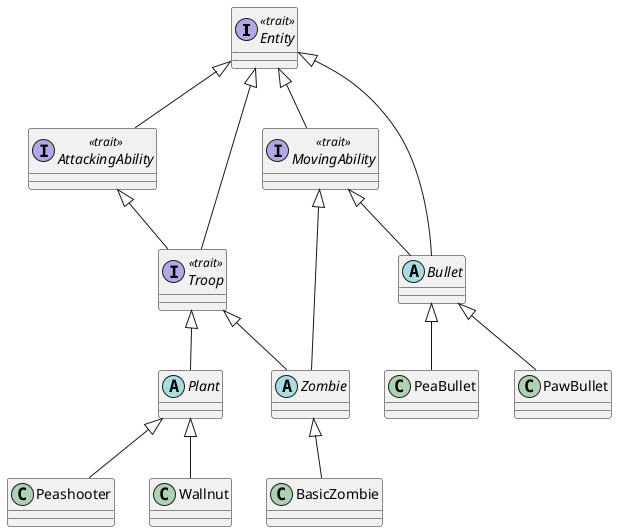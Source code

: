 @startuml
'https://plantuml.com/class-diagram

interface Entity <<trait>>
interface AttackingAbility <<trait>>
interface MovingAbility <<trait>>
interface Troop <<trait>>
abstract class Plant
abstract class Zombie
abstract class Bullet
class PeaBullet
class PawBullet
class Peashooter
class Wallnut
class BasicZombie

Entity <|-down- MovingAbility
Entity <|-down- AttackingAbility
Entity <|-down- Bullet
Entity <|-down- Troop
AttackingAbility <|-down- Troop
MovingAbility <|-down- Zombie
MovingAbility <|-down- Bullet
Troop <|-down- Plant
Troop <|-down- Zombie
Plant <|-down- Peashooter
Plant <|-down- Wallnut
Zombie <|-down- BasicZombie
Bullet <|-down- PeaBullet
Bullet <|-down- PawBullet


@enduml